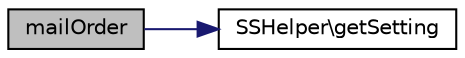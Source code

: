 digraph "mailOrder"
{
  edge [fontname="Helvetica",fontsize="10",labelfontname="Helvetica",labelfontsize="10"];
  node [fontname="Helvetica",fontsize="10",shape=record];
  rankdir="LR";
  Node1 [label="mailOrder",height=0.2,width=0.4,color="black", fillcolor="grey75", style="filled", fontcolor="black"];
  Node1 -> Node2 [color="midnightblue",fontsize="10",style="solid",fontname="Helvetica"];
  Node2 [label="SSHelper\\getSetting",height=0.2,width=0.4,color="black", fillcolor="white", style="filled",URL="$class_s_s_helper.html#a22ea98c9a7625ae25a20010920a5b2cb",tooltip="Shop-Betreiber Setting Value. "];
}
